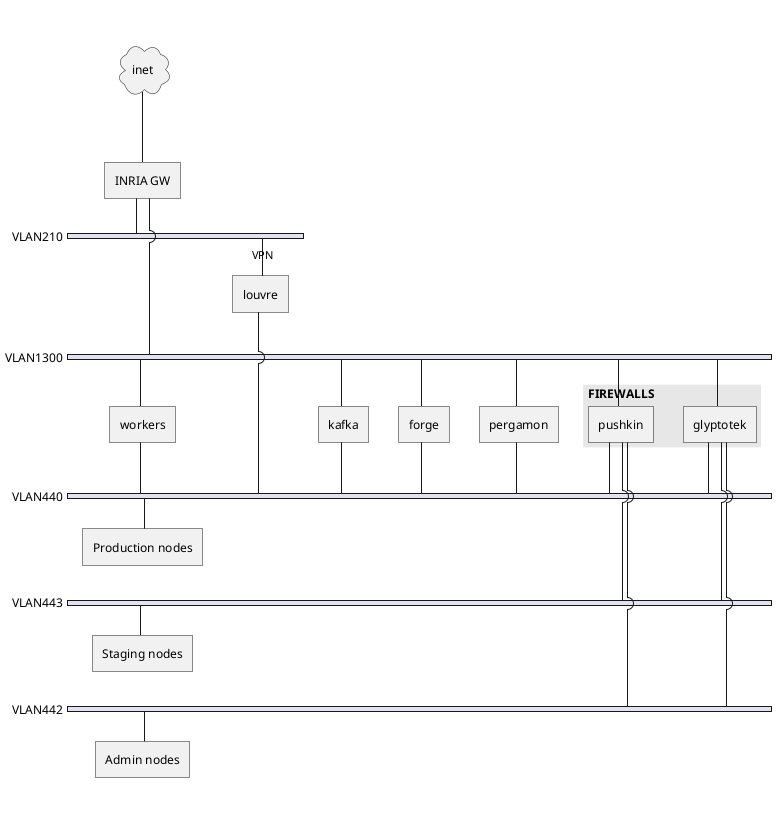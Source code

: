 @startuml

nwdiag {
    inet [ shape = cloud ];
    inet -- inria_gw;

    network VLAN210 {
        louvre [address = "VPN" ];
        inria_gw [description = "INRIA GW"];
    }
    network VLAN1300 {
        workers;
        kafka;
        inria_gw;
        forge;
        pergamon;

        group {
            description = "<b>FIREWALLS</b>";

            pushkin;
            glyptotek;
        }

    }
    network VLAN440 {
        workers;
        pushkin;
        glyptotek;
        louvre;
        forge;
        kafka;
        pergamon;
        production_nodes [description = "Production nodes"];
    }

    network VLAN443 {
        pushkin;
        glyptotek;
        staging_nodes [description = "Staging nodes"];
    }

    network VLAN442 {
        pushkin;
        glyptotek;
        admin_nodes [description = "Admin nodes"];
    }
}
@enduml
